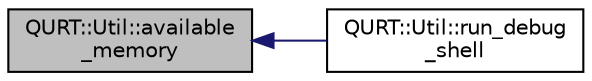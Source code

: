 digraph "QURT::Util::available_memory"
{
 // INTERACTIVE_SVG=YES
  edge [fontname="Helvetica",fontsize="10",labelfontname="Helvetica",labelfontsize="10"];
  node [fontname="Helvetica",fontsize="10",shape=record];
  rankdir="LR";
  Node1 [label="QURT::Util::available\l_memory",height=0.2,width=0.4,color="black", fillcolor="grey75", style="filled", fontcolor="black"];
  Node1 -> Node2 [dir="back",color="midnightblue",fontsize="10",style="solid",fontname="Helvetica"];
  Node2 [label="QURT::Util::run_debug\l_shell",height=0.2,width=0.4,color="black", fillcolor="white", style="filled",URL="$classQURT_1_1Util.html#a2aab653c5a2504515da32573e39e0387"];
}
